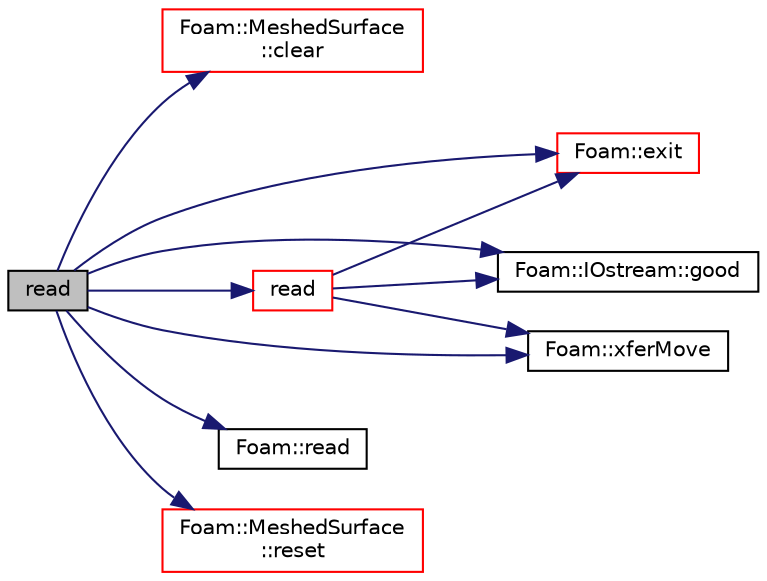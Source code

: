 digraph "read"
{
  bgcolor="transparent";
  edge [fontname="Helvetica",fontsize="10",labelfontname="Helvetica",labelfontsize="10"];
  node [fontname="Helvetica",fontsize="10",shape=record];
  rankdir="LR";
  Node1 [label="read",height=0.2,width=0.4,color="black", fillcolor="grey75", style="filled", fontcolor="black"];
  Node1 -> Node2 [color="midnightblue",fontsize="10",style="solid",fontname="Helvetica"];
  Node2 [label="Foam::MeshedSurface\l::clear",height=0.2,width=0.4,color="red",URL="$a01504.html#ac8bb3912a3ce86b15842e79d0b421204",tooltip="Clear all storage. "];
  Node1 -> Node3 [color="midnightblue",fontsize="10",style="solid",fontname="Helvetica"];
  Node3 [label="Foam::exit",height=0.2,width=0.4,color="red",URL="$a10936.html#a06ca7250d8e89caf05243ec094843642"];
  Node1 -> Node4 [color="midnightblue",fontsize="10",style="solid",fontname="Helvetica"];
  Node4 [label="Foam::IOstream::good",height=0.2,width=0.4,color="black",URL="$a01209.html#ad2e41c8280b6cdf93d39e1135d2abdf7",tooltip="Return true if next operation might succeed. "];
  Node1 -> Node5 [color="midnightblue",fontsize="10",style="solid",fontname="Helvetica"];
  Node5 [label="Foam::read",height=0.2,width=0.4,color="black",URL="$a10936.html#a18efc6d016047ec7c6d5150d913d8c34"];
  Node1 -> Node6 [color="midnightblue",fontsize="10",style="solid",fontname="Helvetica"];
  Node6 [label="read",height=0.2,width=0.4,color="red",URL="$a01747.html#a64070e8538f54d2d3e9c277cc853137f",tooltip="Read surface mesh components. "];
  Node6 -> Node3 [color="midnightblue",fontsize="10",style="solid",fontname="Helvetica"];
  Node6 -> Node4 [color="midnightblue",fontsize="10",style="solid",fontname="Helvetica"];
  Node6 -> Node7 [color="midnightblue",fontsize="10",style="solid",fontname="Helvetica"];
  Node7 [label="Foam::xferMove",height=0.2,width=0.4,color="black",URL="$a10936.html#ae3ad39ee5ad896e6d3c0f137ecd12abb",tooltip="Construct by transferring the contents of the arg. "];
  Node1 -> Node8 [color="midnightblue",fontsize="10",style="solid",fontname="Helvetica"];
  Node8 [label="Foam::MeshedSurface\l::reset",height=0.2,width=0.4,color="red",URL="$a01504.html#a2842f8772b68328d806d9b0fb8b5e28f",tooltip="Reset primitive data (points, faces and zones) "];
  Node1 -> Node7 [color="midnightblue",fontsize="10",style="solid",fontname="Helvetica"];
}
